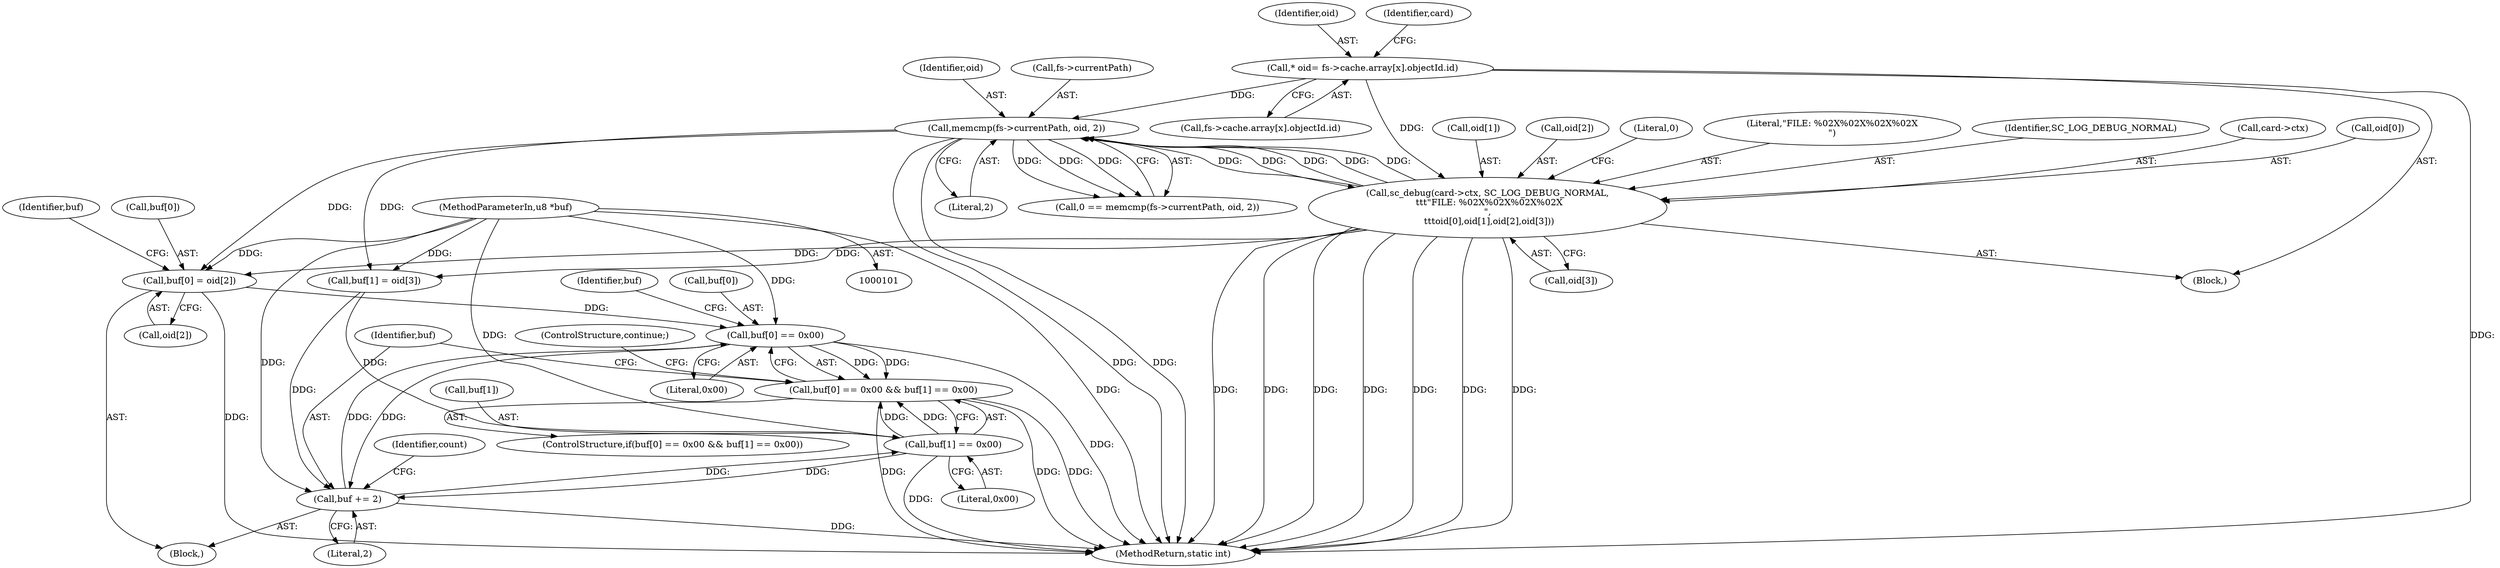 digraph "1_OpenSC_360e95d45ac4123255a4c796db96337f332160ad#diff-d643a0fa169471dbf2912f4866dc49c5_2@array" {
"1000182" [label="(Call,buf[0] = oid[2])"];
"1000175" [label="(Call,memcmp(fs->currentPath, oid, 2))"];
"1000141" [label="(Call,* oid= fs->cache.array[x].objectId.id)"];
"1000154" [label="(Call,sc_debug(card->ctx, SC_LOG_DEBUG_NORMAL,\n \t\t\t\"FILE: %02X%02X%02X%02X\n\",\n \t\t\toid[0],oid[1],oid[2],oid[3]))"];
"1000103" [label="(MethodParameterIn,u8 *buf)"];
"1000198" [label="(Call,buf[0] == 0x00)"];
"1000197" [label="(Call,buf[0] == 0x00 && buf[1] == 0x00)"];
"1000209" [label="(Call,buf += 2)"];
"1000203" [label="(Call,buf[1] == 0x00)"];
"1000189" [label="(Call,buf[1] = oid[3])"];
"1000142" [label="(Identifier,oid)"];
"1000204" [label="(Call,buf[1])"];
"1000182" [label="(Call,buf[0] = oid[2])"];
"1000179" [label="(Identifier,oid)"];
"1000163" [label="(Call,oid[1])"];
"1000199" [label="(Call,buf[0])"];
"1000197" [label="(Call,buf[0] == 0x00 && buf[1] == 0x00)"];
"1000180" [label="(Literal,2)"];
"1000166" [label="(Call,oid[2])"];
"1000196" [label="(ControlStructure,if(buf[0] == 0x00 && buf[1] == 0x00))"];
"1000205" [label="(Identifier,buf)"];
"1000174" [label="(Literal,0)"];
"1000213" [label="(Identifier,count)"];
"1000207" [label="(Literal,0x00)"];
"1000141" [label="(Call,* oid= fs->cache.array[x].objectId.id)"];
"1000173" [label="(Call,0 == memcmp(fs->currentPath, oid, 2))"];
"1000191" [label="(Identifier,buf)"];
"1000186" [label="(Call,oid[2])"];
"1000208" [label="(ControlStructure,continue;)"];
"1000176" [label="(Call,fs->currentPath)"];
"1000156" [label="(Identifier,card)"];
"1000211" [label="(Literal,2)"];
"1000159" [label="(Literal,\"FILE: %02X%02X%02X%02X\n\")"];
"1000175" [label="(Call,memcmp(fs->currentPath, oid, 2))"];
"1000198" [label="(Call,buf[0] == 0x00)"];
"1000217" [label="(MethodReturn,static int)"];
"1000183" [label="(Call,buf[0])"];
"1000158" [label="(Identifier,SC_LOG_DEBUG_NORMAL)"];
"1000210" [label="(Identifier,buf)"];
"1000181" [label="(Block,)"];
"1000203" [label="(Call,buf[1] == 0x00)"];
"1000209" [label="(Call,buf += 2)"];
"1000155" [label="(Call,card->ctx)"];
"1000139" [label="(Block,)"];
"1000169" [label="(Call,oid[3])"];
"1000154" [label="(Call,sc_debug(card->ctx, SC_LOG_DEBUG_NORMAL,\n \t\t\t\"FILE: %02X%02X%02X%02X\n\",\n \t\t\toid[0],oid[1],oid[2],oid[3]))"];
"1000103" [label="(MethodParameterIn,u8 *buf)"];
"1000143" [label="(Call,fs->cache.array[x].objectId.id)"];
"1000160" [label="(Call,oid[0])"];
"1000202" [label="(Literal,0x00)"];
"1000182" -> "1000181"  [label="AST: "];
"1000182" -> "1000186"  [label="CFG: "];
"1000183" -> "1000182"  [label="AST: "];
"1000186" -> "1000182"  [label="AST: "];
"1000191" -> "1000182"  [label="CFG: "];
"1000182" -> "1000217"  [label="DDG: "];
"1000175" -> "1000182"  [label="DDG: "];
"1000154" -> "1000182"  [label="DDG: "];
"1000103" -> "1000182"  [label="DDG: "];
"1000182" -> "1000198"  [label="DDG: "];
"1000175" -> "1000173"  [label="AST: "];
"1000175" -> "1000180"  [label="CFG: "];
"1000176" -> "1000175"  [label="AST: "];
"1000179" -> "1000175"  [label="AST: "];
"1000180" -> "1000175"  [label="AST: "];
"1000173" -> "1000175"  [label="CFG: "];
"1000175" -> "1000217"  [label="DDG: "];
"1000175" -> "1000217"  [label="DDG: "];
"1000175" -> "1000154"  [label="DDG: "];
"1000175" -> "1000173"  [label="DDG: "];
"1000175" -> "1000173"  [label="DDG: "];
"1000175" -> "1000173"  [label="DDG: "];
"1000141" -> "1000175"  [label="DDG: "];
"1000154" -> "1000175"  [label="DDG: "];
"1000154" -> "1000175"  [label="DDG: "];
"1000154" -> "1000175"  [label="DDG: "];
"1000154" -> "1000175"  [label="DDG: "];
"1000175" -> "1000189"  [label="DDG: "];
"1000141" -> "1000139"  [label="AST: "];
"1000141" -> "1000143"  [label="CFG: "];
"1000142" -> "1000141"  [label="AST: "];
"1000143" -> "1000141"  [label="AST: "];
"1000156" -> "1000141"  [label="CFG: "];
"1000141" -> "1000217"  [label="DDG: "];
"1000141" -> "1000154"  [label="DDG: "];
"1000154" -> "1000139"  [label="AST: "];
"1000154" -> "1000169"  [label="CFG: "];
"1000155" -> "1000154"  [label="AST: "];
"1000158" -> "1000154"  [label="AST: "];
"1000159" -> "1000154"  [label="AST: "];
"1000160" -> "1000154"  [label="AST: "];
"1000163" -> "1000154"  [label="AST: "];
"1000166" -> "1000154"  [label="AST: "];
"1000169" -> "1000154"  [label="AST: "];
"1000174" -> "1000154"  [label="CFG: "];
"1000154" -> "1000217"  [label="DDG: "];
"1000154" -> "1000217"  [label="DDG: "];
"1000154" -> "1000217"  [label="DDG: "];
"1000154" -> "1000217"  [label="DDG: "];
"1000154" -> "1000217"  [label="DDG: "];
"1000154" -> "1000217"  [label="DDG: "];
"1000154" -> "1000217"  [label="DDG: "];
"1000154" -> "1000189"  [label="DDG: "];
"1000103" -> "1000101"  [label="AST: "];
"1000103" -> "1000217"  [label="DDG: "];
"1000103" -> "1000189"  [label="DDG: "];
"1000103" -> "1000198"  [label="DDG: "];
"1000103" -> "1000203"  [label="DDG: "];
"1000103" -> "1000209"  [label="DDG: "];
"1000198" -> "1000197"  [label="AST: "];
"1000198" -> "1000202"  [label="CFG: "];
"1000199" -> "1000198"  [label="AST: "];
"1000202" -> "1000198"  [label="AST: "];
"1000205" -> "1000198"  [label="CFG: "];
"1000197" -> "1000198"  [label="CFG: "];
"1000198" -> "1000217"  [label="DDG: "];
"1000198" -> "1000197"  [label="DDG: "];
"1000198" -> "1000197"  [label="DDG: "];
"1000209" -> "1000198"  [label="DDG: "];
"1000198" -> "1000209"  [label="DDG: "];
"1000197" -> "1000196"  [label="AST: "];
"1000197" -> "1000203"  [label="CFG: "];
"1000203" -> "1000197"  [label="AST: "];
"1000208" -> "1000197"  [label="CFG: "];
"1000210" -> "1000197"  [label="CFG: "];
"1000197" -> "1000217"  [label="DDG: "];
"1000197" -> "1000217"  [label="DDG: "];
"1000197" -> "1000217"  [label="DDG: "];
"1000203" -> "1000197"  [label="DDG: "];
"1000203" -> "1000197"  [label="DDG: "];
"1000209" -> "1000181"  [label="AST: "];
"1000209" -> "1000211"  [label="CFG: "];
"1000210" -> "1000209"  [label="AST: "];
"1000211" -> "1000209"  [label="AST: "];
"1000213" -> "1000209"  [label="CFG: "];
"1000209" -> "1000217"  [label="DDG: "];
"1000209" -> "1000203"  [label="DDG: "];
"1000189" -> "1000209"  [label="DDG: "];
"1000203" -> "1000209"  [label="DDG: "];
"1000203" -> "1000207"  [label="CFG: "];
"1000204" -> "1000203"  [label="AST: "];
"1000207" -> "1000203"  [label="AST: "];
"1000203" -> "1000217"  [label="DDG: "];
"1000189" -> "1000203"  [label="DDG: "];
}
